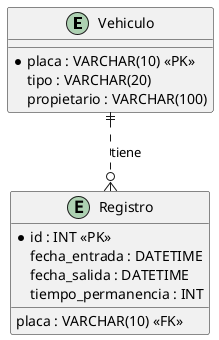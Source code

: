 @startuml
entity Vehiculo {
  * placa : VARCHAR(10) <<PK>>
  tipo : VARCHAR(20)
  propietario : VARCHAR(100)
}

entity Registro {
  * id : INT <<PK>>
  fecha_entrada : DATETIME
  fecha_salida : DATETIME
  tiempo_permanencia : INT
  placa : VARCHAR(10) <<FK>>
}

Vehiculo ||..o{ Registro : tiene
@enduml
